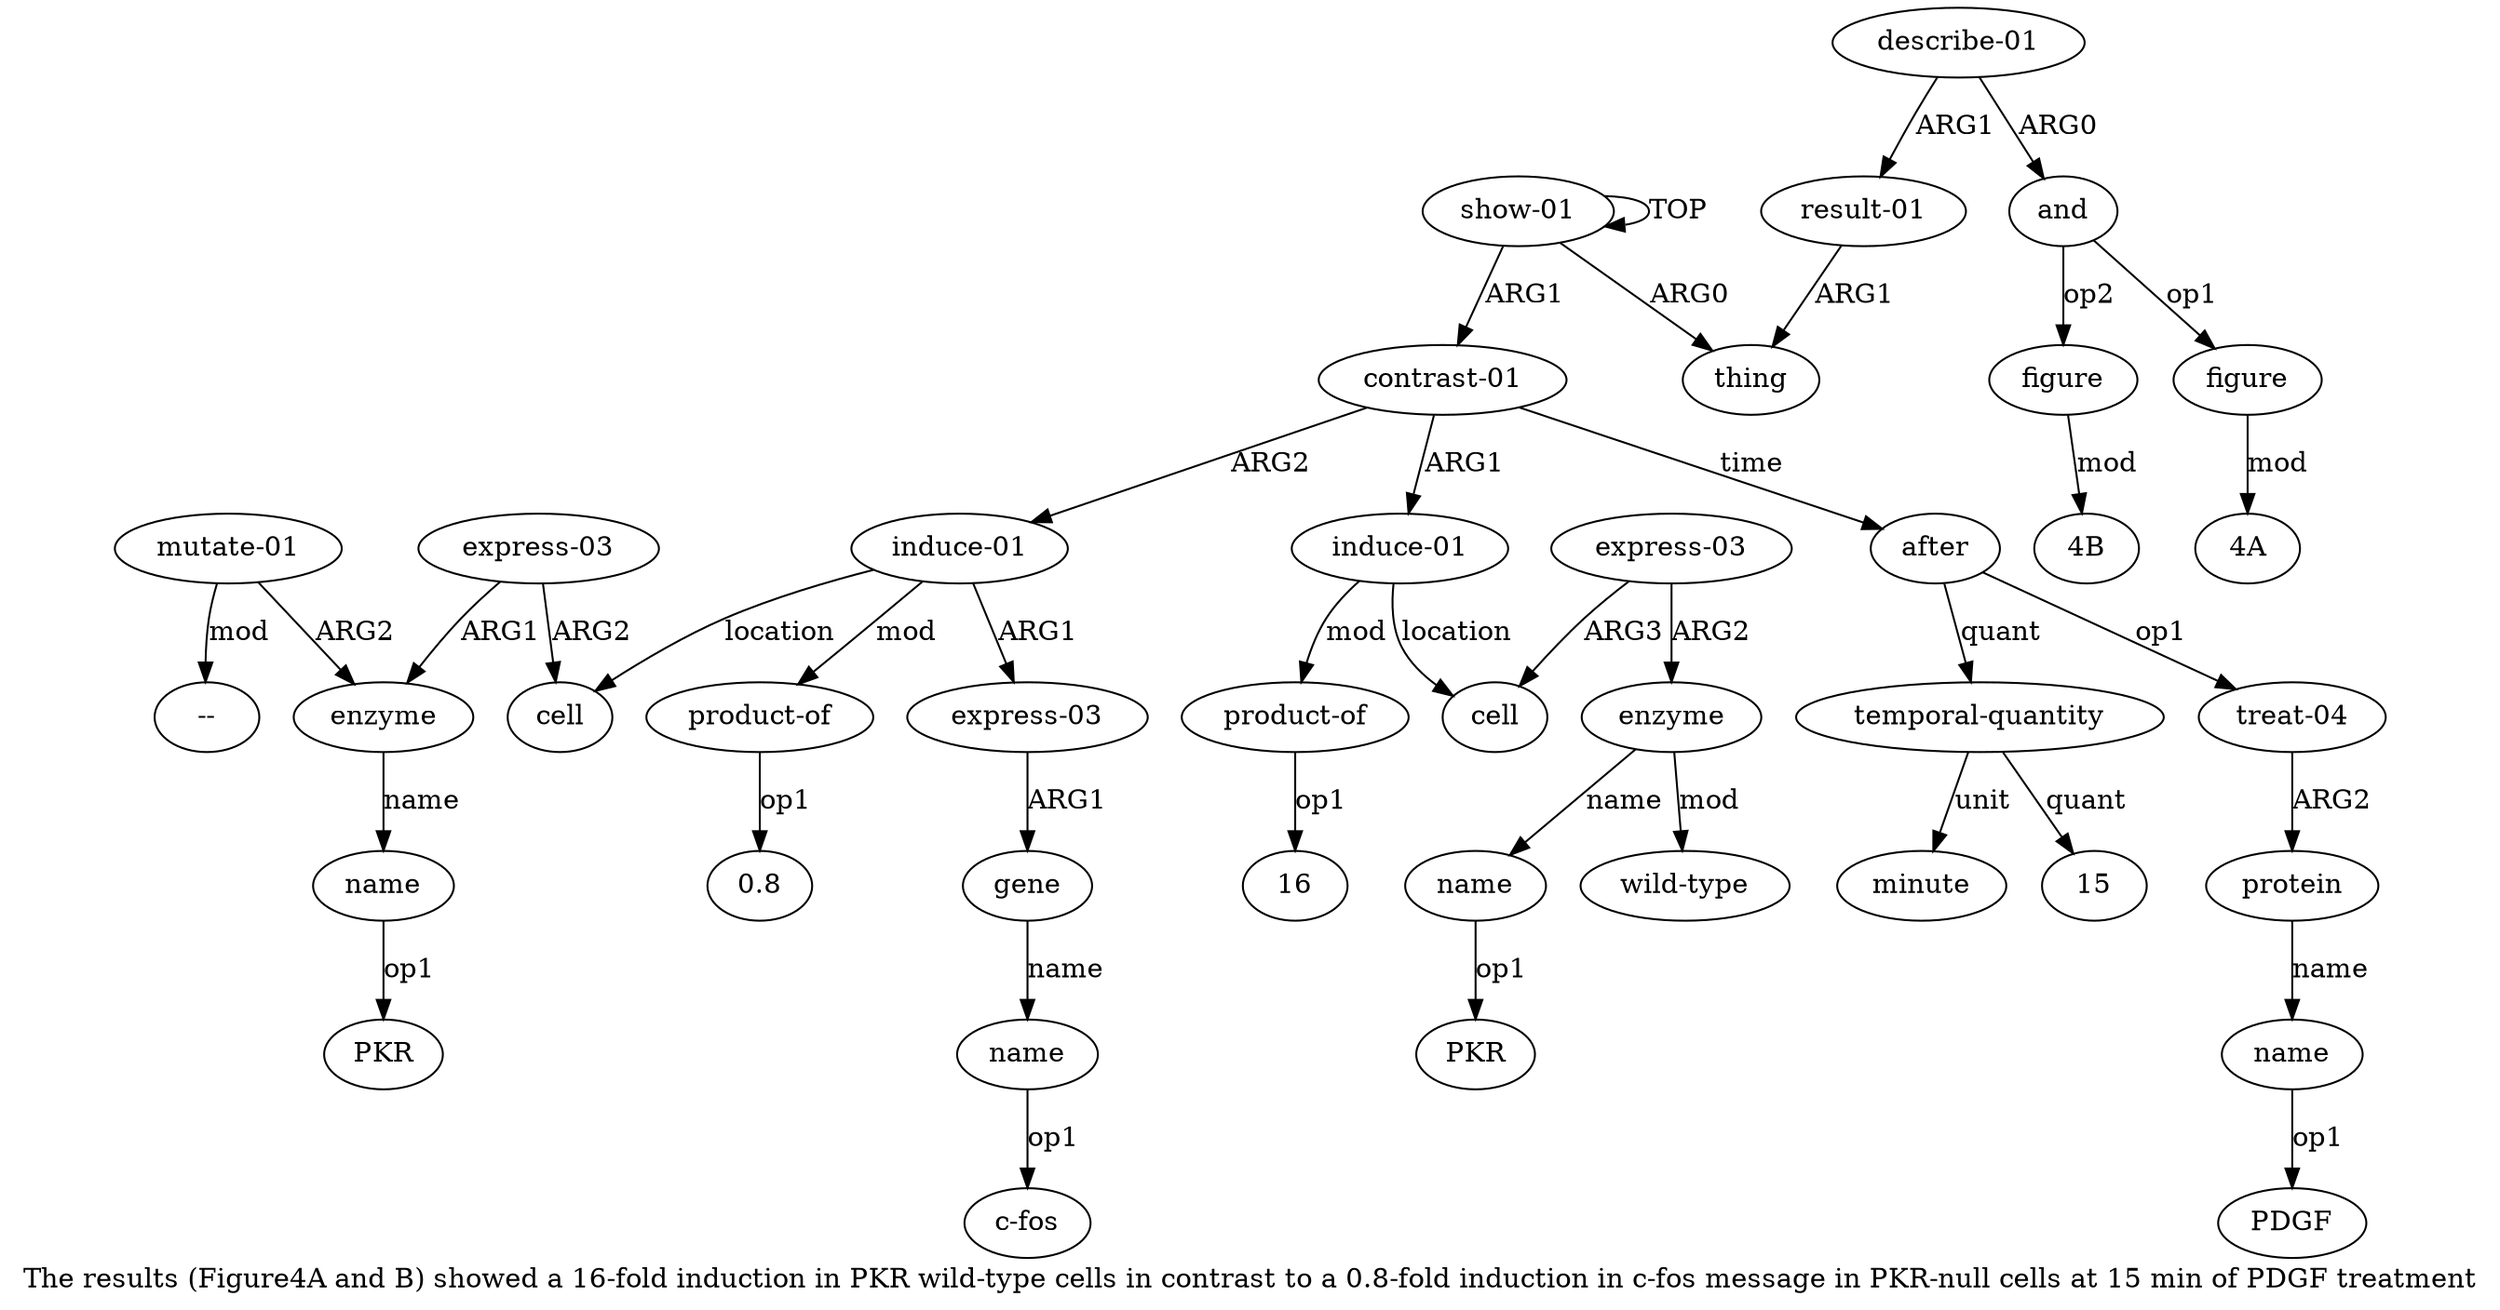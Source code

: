 digraph  {
	graph [label="The results (Figure4A and B) showed a 16-fold induction in PKR wild-type cells in contrast to a 0.8-fold induction in c-fos message \
in PKR-null cells at 15 min of PDGF treatment"];
	node [label="\N"];
	a20	 [color=black,
		gold_ind=20,
		gold_label="express-03",
		label="express-03",
		test_ind=20,
		test_label="express-03"];
	a21	 [color=black,
		gold_ind=21,
		gold_label=enzyme,
		label=enzyme,
		test_ind=21,
		test_label=enzyme];
	a20 -> a21 [key=0,
	color=black,
	gold_label=ARG1,
	label=ARG1,
	test_label=ARG1];
a19 [color=black,
	gold_ind=19,
	gold_label=cell,
	label=cell,
	test_ind=19,
	test_label=cell];
a20 -> a19 [key=0,
color=black,
gold_label=ARG2,
label=ARG2,
test_label=ARG2];
a22 [color=black,
gold_ind=22,
gold_label=name,
label=name,
test_ind=22,
test_label=name];
a21 -> a22 [key=0,
color=black,
gold_label=name,
label=name,
test_label=name];
"a22 PKR" [color=black,
gold_ind=-1,
gold_label=PKR,
label=PKR,
test_ind=-1,
test_label=PKR];
a22 -> "a22 PKR" [key=0,
color=black,
gold_label=op1,
label=op1,
test_label=op1];
a23 [color=black,
gold_ind=23,
gold_label="mutate-01",
label="mutate-01",
test_ind=23,
test_label="mutate-01"];
a23 -> a21 [key=0,
color=black,
gold_label=ARG2,
label=ARG2,
test_label=ARG2];
"a23 --" [color=black,
gold_ind=-1,
gold_label="--",
label="--",
test_ind=-1,
test_label="--"];
a23 -> "a23 --" [key=0,
color=black,
gold_label=mod,
label=mod,
test_label=mod];
a24 [color=black,
gold_ind=24,
gold_label="product-of",
label="product-of",
test_ind=24,
test_label="product-of"];
"a24 0.8" [color=black,
gold_ind=-1,
gold_label=0.8,
label=0.8,
test_ind=-1,
test_label=0.8];
a24 -> "a24 0.8" [key=0,
color=black,
gold_label=op1,
label=op1,
test_label=op1];
a25 [color=black,
gold_ind=25,
gold_label=after,
label=after,
test_ind=25,
test_label=after];
a26 [color=black,
gold_ind=26,
gold_label="treat-04",
label="treat-04",
test_ind=26,
test_label="treat-04"];
a25 -> a26 [key=0,
color=black,
gold_label=op1,
label=op1,
test_label=op1];
a29 [color=black,
gold_ind=29,
gold_label="temporal-quantity",
label="temporal-quantity",
test_ind=29,
test_label="temporal-quantity"];
a25 -> a29 [key=0,
color=black,
gold_label=quant,
label=quant,
test_label=quant];
a27 [color=black,
gold_ind=27,
gold_label=protein,
label=protein,
test_ind=27,
test_label=protein];
a26 -> a27 [key=0,
color=black,
gold_label=ARG2,
label=ARG2,
test_label=ARG2];
a28 [color=black,
gold_ind=28,
gold_label=name,
label=name,
test_ind=28,
test_label=name];
a27 -> a28 [key=0,
color=black,
gold_label=name,
label=name,
test_label=name];
"a28 PDGF" [color=black,
gold_ind=-1,
gold_label=PDGF,
label=PDGF,
test_ind=-1,
test_label=PDGF];
a28 -> "a28 PDGF" [key=0,
color=black,
gold_label=op1,
label=op1,
test_label=op1];
a30 [color=black,
gold_ind=30,
gold_label=minute,
label=minute,
test_ind=30,
test_label=minute];
a29 -> a30 [key=0,
color=black,
gold_label=unit,
label=unit,
test_label=unit];
"a29 15" [color=black,
gold_ind=-1,
gold_label=15,
label=15,
test_ind=-1,
test_label=15];
a29 -> "a29 15" [key=0,
color=black,
gold_label=quant,
label=quant,
test_label=quant];
"a5 4A" [color=black,
gold_ind=-1,
gold_label="4A",
label="4A",
test_ind=-1,
test_label="4A"];
"a18 c-fos" [color=black,
gold_ind=-1,
gold_label="c-fos",
label="c-fos",
test_ind=-1,
test_label="c-fos"];
a15 [color=black,
gold_ind=15,
gold_label="induce-01",
label="induce-01",
test_ind=15,
test_label="induce-01"];
a15 -> a24 [key=0,
color=black,
gold_label=mod,
label=mod,
test_label=mod];
a16 [color=black,
gold_ind=16,
gold_label="express-03",
label="express-03",
test_ind=16,
test_label="express-03"];
a15 -> a16 [key=0,
color=black,
gold_label=ARG1,
label=ARG1,
test_label=ARG1];
a15 -> a19 [key=0,
color=black,
gold_label=location,
label=location,
test_label=location];
a14 [color=black,
gold_ind=14,
gold_label="product-of",
label="product-of",
test_ind=14,
test_label="product-of"];
"a14 16" [color=black,
gold_ind=-1,
gold_label=16,
label=16,
test_ind=-1,
test_label=16];
a14 -> "a14 16" [key=0,
color=black,
gold_label=op1,
label=op1,
test_label=op1];
a17 [color=black,
gold_ind=17,
gold_label=gene,
label=gene,
test_ind=17,
test_label=gene];
a18 [color=black,
gold_ind=18,
gold_label=name,
label=name,
test_ind=18,
test_label=name];
a17 -> a18 [key=0,
color=black,
gold_label=name,
label=name,
test_label=name];
a16 -> a17 [key=0,
color=black,
gold_label=ARG1,
label=ARG1,
test_label=ARG1];
a11 [color=black,
gold_ind=11,
gold_label=enzyme,
label=enzyme,
test_ind=11,
test_label=enzyme];
a13 [color=black,
gold_ind=13,
gold_label="wild-type",
label="wild-type",
test_ind=13,
test_label="wild-type"];
a11 -> a13 [key=0,
color=black,
gold_label=mod,
label=mod,
test_label=mod];
a12 [color=black,
gold_ind=12,
gold_label=name,
label=name,
test_ind=12,
test_label=name];
a11 -> a12 [key=0,
color=black,
gold_label=name,
label=name,
test_label=name];
a10 [color=black,
gold_ind=10,
gold_label="express-03",
label="express-03",
test_ind=10,
test_label="express-03"];
a10 -> a11 [key=0,
color=black,
gold_label=ARG2,
label=ARG2,
test_label=ARG2];
a9 [color=black,
gold_ind=9,
gold_label=cell,
label=cell,
test_ind=9,
test_label=cell];
a10 -> a9 [key=0,
color=black,
gold_label=ARG3,
label=ARG3,
test_label=ARG3];
"a12 PKR" [color=black,
gold_ind=-1,
gold_label=PKR,
label=PKR,
test_ind=-1,
test_label=PKR];
a12 -> "a12 PKR" [key=0,
color=black,
gold_label=op1,
label=op1,
test_label=op1];
a18 -> "a18 c-fos" [key=0,
color=black,
gold_label=op1,
label=op1,
test_label=op1];
a1 [color=black,
gold_ind=1,
gold_label=thing,
label=thing,
test_ind=1,
test_label=thing];
a0 [color=black,
gold_ind=0,
gold_label="show-01",
label="show-01",
test_ind=0,
test_label="show-01"];
a0 -> a1 [key=0,
color=black,
gold_label=ARG0,
label=ARG0,
test_label=ARG0];
a0 -> a0 [key=0,
color=black,
gold_label=TOP,
label=TOP,
test_label=TOP];
a7 [color=black,
gold_ind=7,
gold_label="contrast-01",
label="contrast-01",
test_ind=7,
test_label="contrast-01"];
a0 -> a7 [key=0,
color=black,
gold_label=ARG1,
label=ARG1,
test_label=ARG1];
a3 [color=black,
gold_ind=3,
gold_label="describe-01",
label="describe-01",
test_ind=3,
test_label="describe-01"];
a2 [color=black,
gold_ind=2,
gold_label="result-01",
label="result-01",
test_ind=2,
test_label="result-01"];
a3 -> a2 [key=0,
color=black,
gold_label=ARG1,
label=ARG1,
test_label=ARG1];
a4 [color=black,
gold_ind=4,
gold_label=and,
label=and,
test_ind=4,
test_label=and];
a3 -> a4 [key=0,
color=black,
gold_label=ARG0,
label=ARG0,
test_label=ARG0];
a2 -> a1 [key=0,
color=black,
gold_label=ARG1,
label=ARG1,
test_label=ARG1];
a5 [color=black,
gold_ind=5,
gold_label=figure,
label=figure,
test_ind=5,
test_label=figure];
a5 -> "a5 4A" [key=0,
color=black,
gold_label=mod,
label=mod,
test_label=mod];
a4 -> a5 [key=0,
color=black,
gold_label=op1,
label=op1,
test_label=op1];
a6 [color=black,
gold_ind=6,
gold_label=figure,
label=figure,
test_ind=6,
test_label=figure];
a4 -> a6 [key=0,
color=black,
gold_label=op2,
label=op2,
test_label=op2];
a7 -> a25 [key=0,
color=black,
gold_label=time,
label=time,
test_label=time];
a7 -> a15 [key=0,
color=black,
gold_label=ARG2,
label=ARG2,
test_label=ARG2];
a8 [color=black,
gold_ind=8,
gold_label="induce-01",
label="induce-01",
test_ind=8,
test_label="induce-01"];
a7 -> a8 [key=0,
color=black,
gold_label=ARG1,
label=ARG1,
test_label=ARG1];
"a6 4B" [color=black,
gold_ind=-1,
gold_label="4B",
label="4B",
test_ind=-1,
test_label="4B"];
a6 -> "a6 4B" [key=0,
color=black,
gold_label=mod,
label=mod,
test_label=mod];
a8 -> a14 [key=0,
color=black,
gold_label=mod,
label=mod,
test_label=mod];
a8 -> a9 [key=0,
color=black,
gold_label=location,
label=location,
test_label=location];
}
